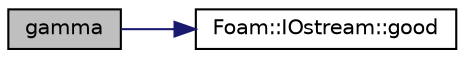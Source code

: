 digraph "gamma"
{
  bgcolor="transparent";
  edge [fontname="Helvetica",fontsize="10",labelfontname="Helvetica",labelfontsize="10"];
  node [fontname="Helvetica",fontsize="10",shape=record];
  rankdir="LR";
  Node1 [label="gamma",height=0.2,width=0.4,color="black", fillcolor="grey75", style="filled" fontcolor="black"];
  Node1 -> Node2 [color="midnightblue",fontsize="10",style="solid",fontname="Helvetica"];
  Node2 [label="Foam::IOstream::good",height=0.2,width=0.4,color="black",URL="$classFoam_1_1IOstream.html#ad2e41c8280b6cdf93d39e1135d2abdf7",tooltip="Return true if next operation might succeed. "];
}
